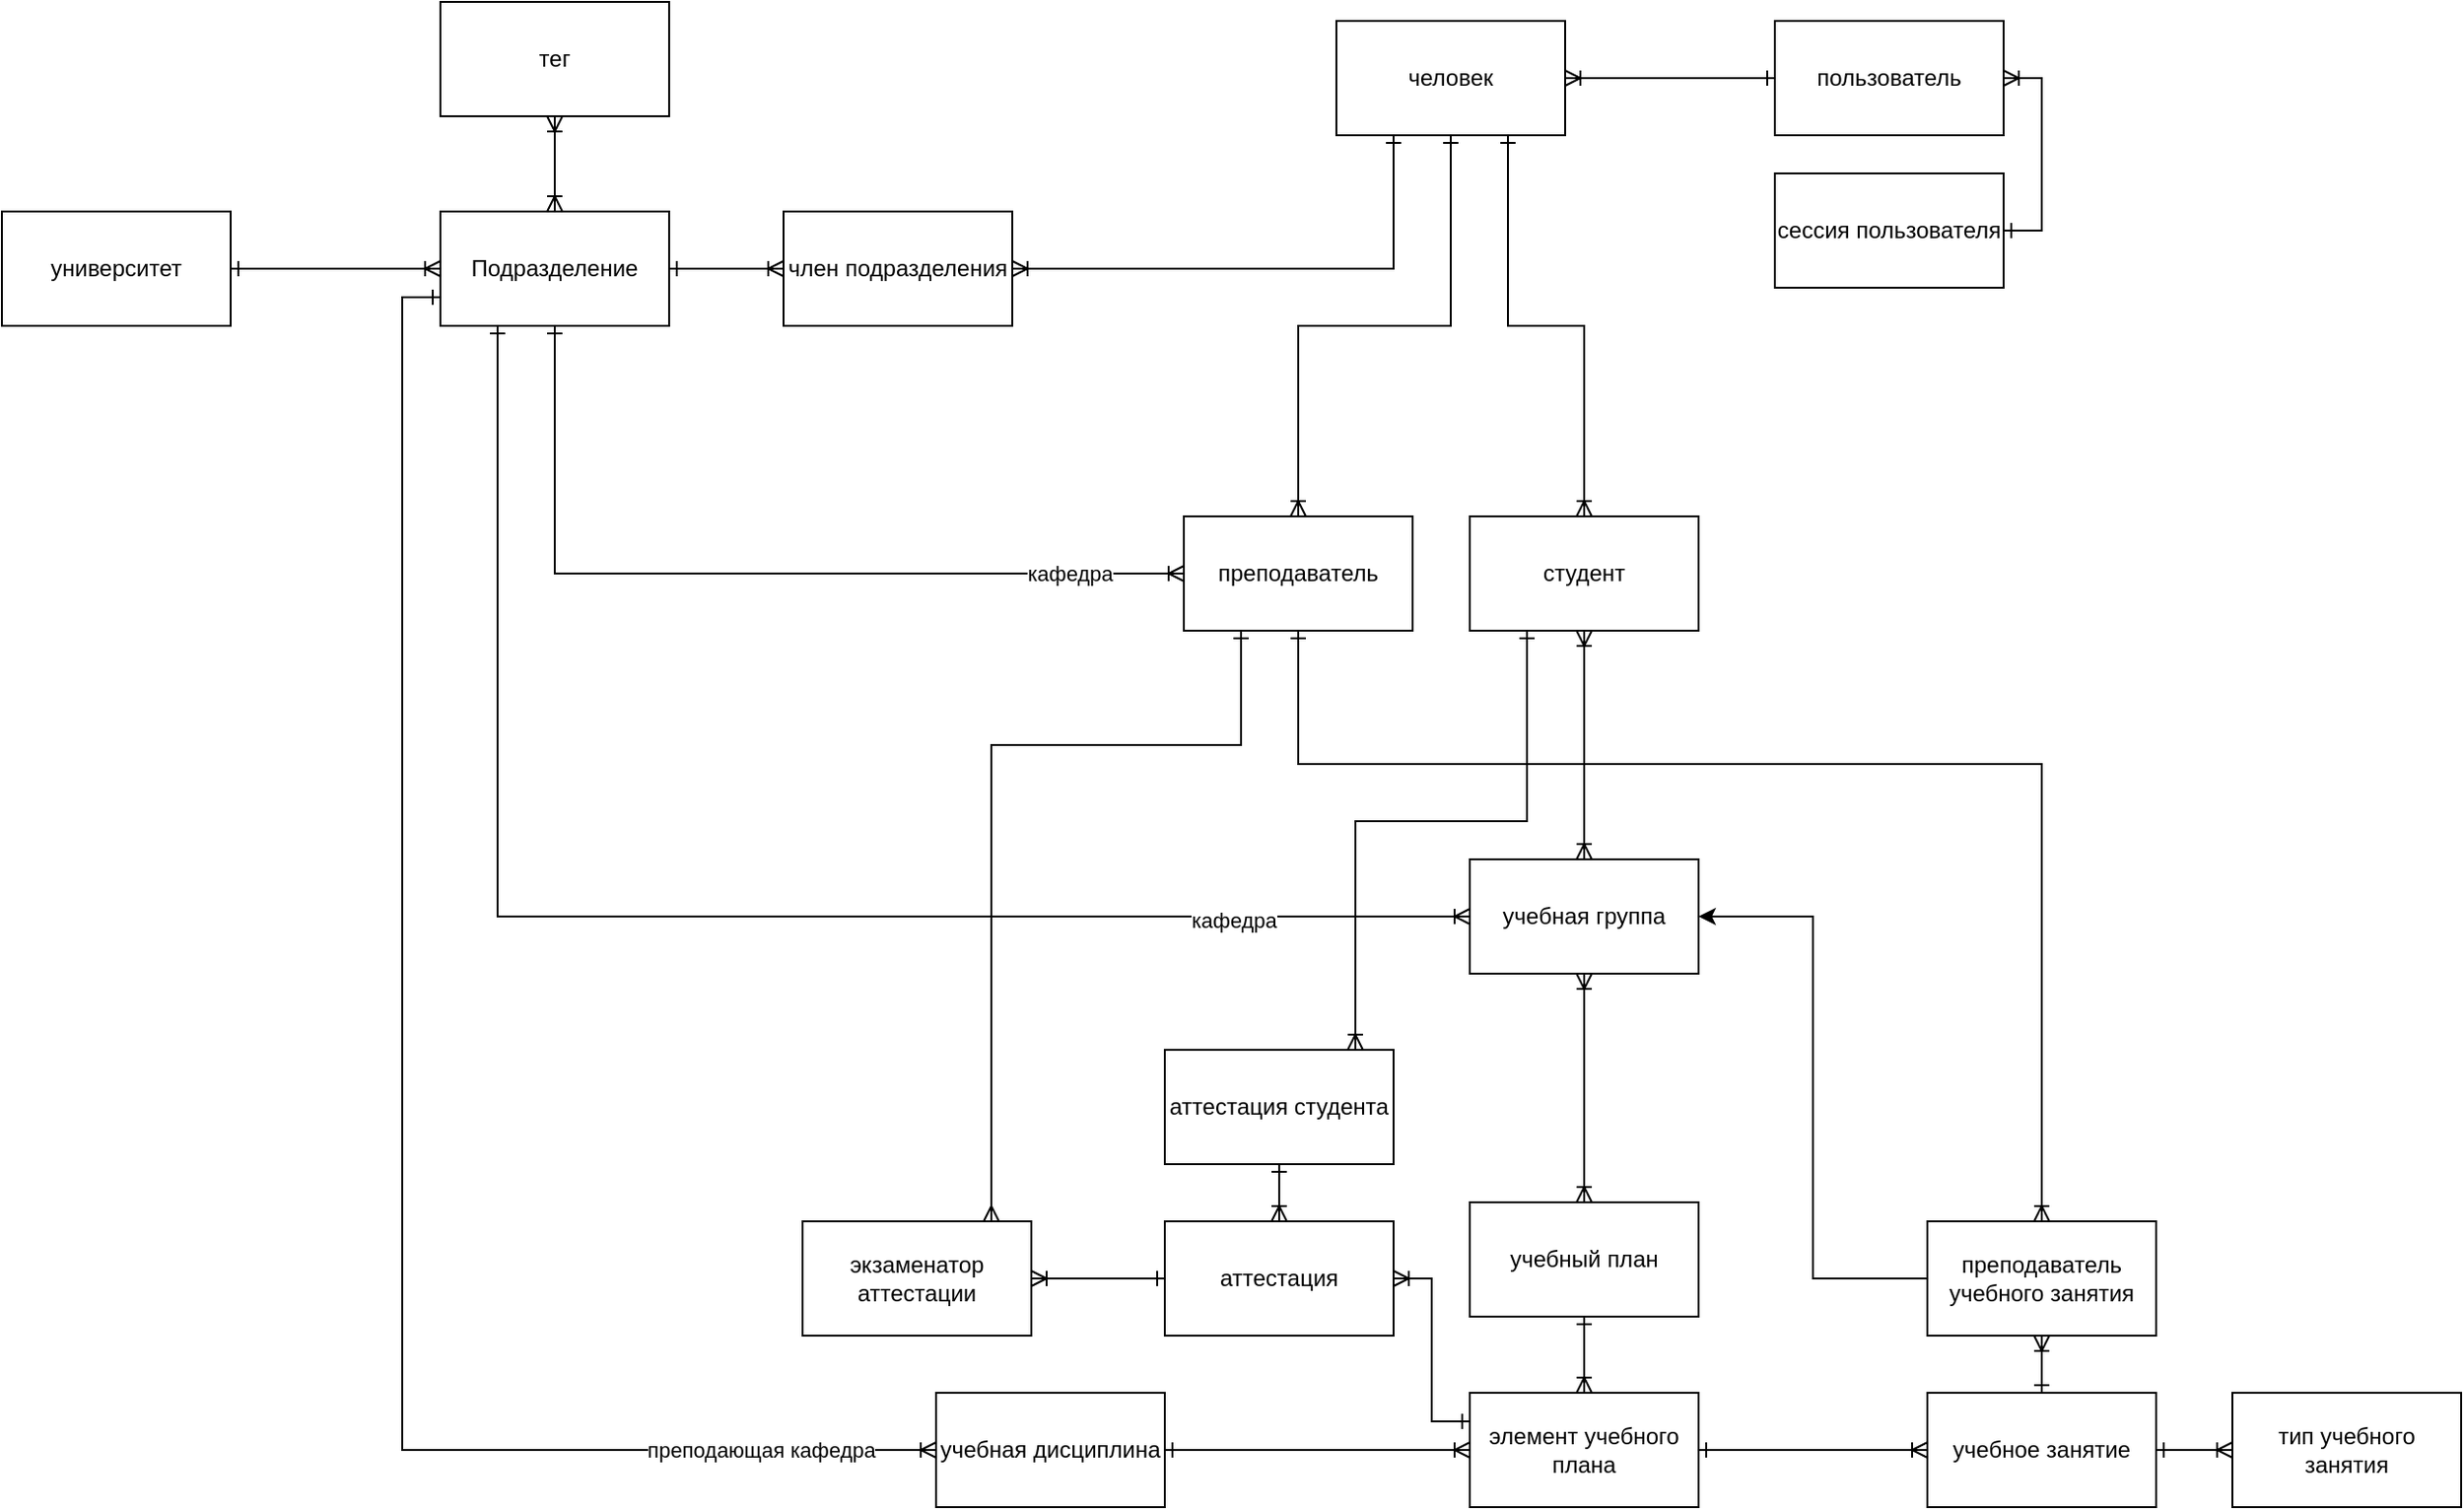 <mxfile version="22.1.4" type="device">
  <diagram name="Page-1" id="9qV0mVujo0CiNgu5GX_R">
    <mxGraphModel dx="1259" dy="-427" grid="1" gridSize="10" guides="1" tooltips="1" connect="1" arrows="1" fold="1" page="1" pageScale="1" pageWidth="850" pageHeight="1100" math="0" shadow="0">
      <root>
        <mxCell id="0" />
        <mxCell id="1" parent="0" />
        <mxCell id="LA25k47LzqBasMrksX7p-4" style="edgeStyle=orthogonalEdgeStyle;rounded=0;orthogonalLoop=1;jettySize=auto;html=1;entryX=0;entryY=0.5;entryDx=0;entryDy=0;endArrow=ERone;endFill=0;startArrow=ERoneToMany;startFill=0;" edge="1" parent="1" source="8-Jlzl90ZgGQKGN4hYhK-1" target="LA25k47LzqBasMrksX7p-1">
          <mxGeometry relative="1" as="geometry" />
        </mxCell>
        <mxCell id="8-Jlzl90ZgGQKGN4hYhK-1" value="человек" style="rounded=0;whiteSpace=wrap;html=1;" parent="1" vertex="1">
          <mxGeometry x="1450" y="1560" width="120" height="60" as="geometry" />
        </mxCell>
        <mxCell id="8-Jlzl90ZgGQKGN4hYhK-11" style="edgeStyle=orthogonalEdgeStyle;rounded=0;orthogonalLoop=1;jettySize=auto;html=1;entryX=1;entryY=0.5;entryDx=0;entryDy=0;endArrow=ERone;endFill=0;startArrow=ERoneToMany;startFill=0;" parent="1" source="8-Jlzl90ZgGQKGN4hYhK-2" target="8-Jlzl90ZgGQKGN4hYhK-9" edge="1">
          <mxGeometry relative="1" as="geometry" />
        </mxCell>
        <mxCell id="8-Jlzl90ZgGQKGN4hYhK-2" value="Подразделение" style="rounded=0;whiteSpace=wrap;html=1;" parent="1" vertex="1">
          <mxGeometry x="980" y="1660" width="120" height="60" as="geometry" />
        </mxCell>
        <mxCell id="8-Jlzl90ZgGQKGN4hYhK-4" style="edgeStyle=orthogonalEdgeStyle;rounded=0;orthogonalLoop=1;jettySize=auto;html=1;entryX=0.25;entryY=1;entryDx=0;entryDy=0;endArrow=ERone;endFill=0;startArrow=ERoneToMany;startFill=0;" parent="1" source="8-Jlzl90ZgGQKGN4hYhK-3" target="8-Jlzl90ZgGQKGN4hYhK-1" edge="1">
          <mxGeometry relative="1" as="geometry" />
        </mxCell>
        <mxCell id="8-Jlzl90ZgGQKGN4hYhK-5" style="edgeStyle=orthogonalEdgeStyle;rounded=0;orthogonalLoop=1;jettySize=auto;html=1;entryX=1;entryY=0.5;entryDx=0;entryDy=0;endArrow=ERone;endFill=0;startArrow=ERoneToMany;startFill=0;" parent="1" source="8-Jlzl90ZgGQKGN4hYhK-3" target="8-Jlzl90ZgGQKGN4hYhK-2" edge="1">
          <mxGeometry relative="1" as="geometry" />
        </mxCell>
        <mxCell id="8-Jlzl90ZgGQKGN4hYhK-3" value="член подразделения" style="rounded=0;whiteSpace=wrap;html=1;" parent="1" vertex="1">
          <mxGeometry x="1160" y="1660" width="120" height="60" as="geometry" />
        </mxCell>
        <mxCell id="8-Jlzl90ZgGQKGN4hYhK-8" style="edgeStyle=orthogonalEdgeStyle;rounded=0;orthogonalLoop=1;jettySize=auto;html=1;entryX=0.5;entryY=0;entryDx=0;entryDy=0;endArrow=ERoneToMany;endFill=0;startArrow=ERoneToMany;startFill=0;" parent="1" source="8-Jlzl90ZgGQKGN4hYhK-6" target="8-Jlzl90ZgGQKGN4hYhK-2" edge="1">
          <mxGeometry relative="1" as="geometry" />
        </mxCell>
        <mxCell id="8-Jlzl90ZgGQKGN4hYhK-6" value="тег" style="rounded=0;whiteSpace=wrap;html=1;" parent="1" vertex="1">
          <mxGeometry x="980" y="1550" width="120" height="60" as="geometry" />
        </mxCell>
        <mxCell id="8-Jlzl90ZgGQKGN4hYhK-9" value="университет" style="rounded=0;whiteSpace=wrap;html=1;" parent="1" vertex="1">
          <mxGeometry x="750" y="1660" width="120" height="60" as="geometry" />
        </mxCell>
        <mxCell id="8-Jlzl90ZgGQKGN4hYhK-13" style="edgeStyle=orthogonalEdgeStyle;rounded=0;orthogonalLoop=1;jettySize=auto;html=1;entryX=0.5;entryY=1;entryDx=0;entryDy=0;endArrow=ERone;endFill=0;startArrow=ERoneToMany;startFill=0;" parent="1" source="8-Jlzl90ZgGQKGN4hYhK-12" target="8-Jlzl90ZgGQKGN4hYhK-1" edge="1">
          <mxGeometry relative="1" as="geometry" />
        </mxCell>
        <mxCell id="8-Jlzl90ZgGQKGN4hYhK-16" style="edgeStyle=orthogonalEdgeStyle;rounded=0;orthogonalLoop=1;jettySize=auto;html=1;entryX=0.5;entryY=1;entryDx=0;entryDy=0;endArrow=ERone;endFill=0;startArrow=ERoneToMany;startFill=0;" parent="1" source="8-Jlzl90ZgGQKGN4hYhK-12" target="8-Jlzl90ZgGQKGN4hYhK-2" edge="1">
          <mxGeometry relative="1" as="geometry">
            <Array as="points">
              <mxPoint x="1040" y="1850" />
            </Array>
          </mxGeometry>
        </mxCell>
        <mxCell id="8-Jlzl90ZgGQKGN4hYhK-17" value="кафедра" style="edgeLabel;html=1;align=center;verticalAlign=middle;resizable=0;points=[];" parent="8-Jlzl90ZgGQKGN4hYhK-16" vertex="1" connectable="0">
          <mxGeometry x="-0.256" y="4" relative="1" as="geometry">
            <mxPoint x="111" y="-4" as="offset" />
          </mxGeometry>
        </mxCell>
        <mxCell id="8-Jlzl90ZgGQKGN4hYhK-12" value="преподаватель" style="rounded=0;whiteSpace=wrap;html=1;" parent="1" vertex="1">
          <mxGeometry x="1370" y="1820" width="120" height="60" as="geometry" />
        </mxCell>
        <mxCell id="8-Jlzl90ZgGQKGN4hYhK-15" style="edgeStyle=orthogonalEdgeStyle;rounded=0;orthogonalLoop=1;jettySize=auto;html=1;entryX=0.75;entryY=1;entryDx=0;entryDy=0;endArrow=ERone;endFill=0;startArrow=ERoneToMany;startFill=0;" parent="1" source="8-Jlzl90ZgGQKGN4hYhK-14" target="8-Jlzl90ZgGQKGN4hYhK-1" edge="1">
          <mxGeometry relative="1" as="geometry" />
        </mxCell>
        <mxCell id="8-Jlzl90ZgGQKGN4hYhK-21" style="edgeStyle=orthogonalEdgeStyle;rounded=0;orthogonalLoop=1;jettySize=auto;html=1;entryX=0.5;entryY=0;entryDx=0;entryDy=0;endArrow=ERoneToMany;endFill=0;startArrow=ERoneToMany;startFill=0;" parent="1" source="8-Jlzl90ZgGQKGN4hYhK-14" target="8-Jlzl90ZgGQKGN4hYhK-18" edge="1">
          <mxGeometry relative="1" as="geometry" />
        </mxCell>
        <mxCell id="8-Jlzl90ZgGQKGN4hYhK-14" value="студент" style="rounded=0;whiteSpace=wrap;html=1;" parent="1" vertex="1">
          <mxGeometry x="1520" y="1820" width="120" height="60" as="geometry" />
        </mxCell>
        <mxCell id="8-Jlzl90ZgGQKGN4hYhK-19" style="edgeStyle=orthogonalEdgeStyle;rounded=0;orthogonalLoop=1;jettySize=auto;html=1;entryX=0.25;entryY=1;entryDx=0;entryDy=0;endArrow=ERone;endFill=0;startArrow=ERoneToMany;startFill=0;" parent="1" source="8-Jlzl90ZgGQKGN4hYhK-18" target="8-Jlzl90ZgGQKGN4hYhK-2" edge="1">
          <mxGeometry relative="1" as="geometry" />
        </mxCell>
        <mxCell id="8-Jlzl90ZgGQKGN4hYhK-20" value="кафедра" style="edgeLabel;html=1;align=center;verticalAlign=middle;resizable=0;points=[];" parent="8-Jlzl90ZgGQKGN4hYhK-19" vertex="1" connectable="0">
          <mxGeometry x="-0.698" y="2" relative="1" as="geometry">
            <mxPoint as="offset" />
          </mxGeometry>
        </mxCell>
        <mxCell id="8-Jlzl90ZgGQKGN4hYhK-23" style="edgeStyle=orthogonalEdgeStyle;rounded=0;orthogonalLoop=1;jettySize=auto;html=1;endArrow=ERoneToMany;endFill=0;startArrow=ERoneToMany;startFill=0;" parent="1" source="8-Jlzl90ZgGQKGN4hYhK-18" target="8-Jlzl90ZgGQKGN4hYhK-22" edge="1">
          <mxGeometry relative="1" as="geometry" />
        </mxCell>
        <mxCell id="8-Jlzl90ZgGQKGN4hYhK-18" value="учебная группа" style="rounded=0;whiteSpace=wrap;html=1;" parent="1" vertex="1">
          <mxGeometry x="1520" y="2000" width="120" height="60" as="geometry" />
        </mxCell>
        <mxCell id="8-Jlzl90ZgGQKGN4hYhK-22" value="учебный план" style="rounded=0;whiteSpace=wrap;html=1;" parent="1" vertex="1">
          <mxGeometry x="1520" y="2180" width="120" height="60" as="geometry" />
        </mxCell>
        <mxCell id="8-Jlzl90ZgGQKGN4hYhK-29" style="edgeStyle=orthogonalEdgeStyle;rounded=0;orthogonalLoop=1;jettySize=auto;html=1;entryX=0;entryY=0.75;entryDx=0;entryDy=0;endArrow=ERone;endFill=0;startArrow=ERoneToMany;startFill=0;" parent="1" source="8-Jlzl90ZgGQKGN4hYhK-24" target="8-Jlzl90ZgGQKGN4hYhK-2" edge="1">
          <mxGeometry relative="1" as="geometry" />
        </mxCell>
        <mxCell id="8-Jlzl90ZgGQKGN4hYhK-30" value="преподающая кафедра" style="edgeLabel;html=1;align=center;verticalAlign=middle;resizable=0;points=[];" parent="8-Jlzl90ZgGQKGN4hYhK-29" vertex="1" connectable="0">
          <mxGeometry x="-0.802" y="-2" relative="1" as="geometry">
            <mxPoint x="-3" y="2" as="offset" />
          </mxGeometry>
        </mxCell>
        <mxCell id="8-Jlzl90ZgGQKGN4hYhK-24" value="учебная дисциплина" style="rounded=0;whiteSpace=wrap;html=1;" parent="1" vertex="1">
          <mxGeometry x="1240" y="2280" width="120" height="60" as="geometry" />
        </mxCell>
        <mxCell id="8-Jlzl90ZgGQKGN4hYhK-26" style="edgeStyle=orthogonalEdgeStyle;rounded=0;orthogonalLoop=1;jettySize=auto;html=1;endArrow=ERone;endFill=0;startArrow=ERoneToMany;startFill=0;" parent="1" source="8-Jlzl90ZgGQKGN4hYhK-25" target="8-Jlzl90ZgGQKGN4hYhK-24" edge="1">
          <mxGeometry relative="1" as="geometry" />
        </mxCell>
        <mxCell id="8-Jlzl90ZgGQKGN4hYhK-25" value="элемент учебного плана" style="rounded=0;whiteSpace=wrap;html=1;" parent="1" vertex="1">
          <mxGeometry x="1520" y="2280" width="120" height="60" as="geometry" />
        </mxCell>
        <mxCell id="8-Jlzl90ZgGQKGN4hYhK-28" style="edgeStyle=orthogonalEdgeStyle;rounded=0;orthogonalLoop=1;jettySize=auto;html=1;endArrow=ERone;endFill=0;startArrow=ERoneToMany;startFill=0;entryX=0.5;entryY=1;entryDx=0;entryDy=0;" parent="1" source="8-Jlzl90ZgGQKGN4hYhK-25" target="8-Jlzl90ZgGQKGN4hYhK-22" edge="1">
          <mxGeometry relative="1" as="geometry">
            <mxPoint x="1580" y="2250" as="targetPoint" />
          </mxGeometry>
        </mxCell>
        <mxCell id="8-Jlzl90ZgGQKGN4hYhK-32" style="edgeStyle=orthogonalEdgeStyle;rounded=0;orthogonalLoop=1;jettySize=auto;html=1;entryX=1;entryY=0.5;entryDx=0;entryDy=0;endArrow=ERone;endFill=0;startArrow=ERoneToMany;startFill=0;" parent="1" source="8-Jlzl90ZgGQKGN4hYhK-31" target="8-Jlzl90ZgGQKGN4hYhK-25" edge="1">
          <mxGeometry relative="1" as="geometry" />
        </mxCell>
        <mxCell id="8-Jlzl90ZgGQKGN4hYhK-31" value="учебное занятие" style="rounded=0;whiteSpace=wrap;html=1;" parent="1" vertex="1">
          <mxGeometry x="1760" y="2280" width="120" height="60" as="geometry" />
        </mxCell>
        <mxCell id="8-Jlzl90ZgGQKGN4hYhK-34" style="edgeStyle=orthogonalEdgeStyle;rounded=0;orthogonalLoop=1;jettySize=auto;html=1;entryX=1;entryY=0.5;entryDx=0;entryDy=0;endArrow=ERone;endFill=0;startArrow=ERoneToMany;startFill=0;" parent="1" source="8-Jlzl90ZgGQKGN4hYhK-33" target="8-Jlzl90ZgGQKGN4hYhK-31" edge="1">
          <mxGeometry relative="1" as="geometry" />
        </mxCell>
        <mxCell id="8-Jlzl90ZgGQKGN4hYhK-33" value="тип учебного занятия" style="rounded=0;whiteSpace=wrap;html=1;" parent="1" vertex="1">
          <mxGeometry x="1920" y="2280" width="120" height="60" as="geometry" />
        </mxCell>
        <mxCell id="8-Jlzl90ZgGQKGN4hYhK-36" style="edgeStyle=orthogonalEdgeStyle;rounded=0;orthogonalLoop=1;jettySize=auto;html=1;entryX=0.5;entryY=0;entryDx=0;entryDy=0;endArrow=ERone;endFill=0;startArrow=ERoneToMany;startFill=0;" parent="1" source="8-Jlzl90ZgGQKGN4hYhK-35" target="8-Jlzl90ZgGQKGN4hYhK-31" edge="1">
          <mxGeometry relative="1" as="geometry" />
        </mxCell>
        <mxCell id="8-Jlzl90ZgGQKGN4hYhK-37" style="edgeStyle=orthogonalEdgeStyle;rounded=0;orthogonalLoop=1;jettySize=auto;html=1;entryX=0.5;entryY=1;entryDx=0;entryDy=0;endArrow=ERone;endFill=0;startArrow=ERoneToMany;startFill=0;exitX=0.5;exitY=0;exitDx=0;exitDy=0;" parent="1" source="8-Jlzl90ZgGQKGN4hYhK-35" target="8-Jlzl90ZgGQKGN4hYhK-12" edge="1">
          <mxGeometry relative="1" as="geometry">
            <Array as="points">
              <mxPoint x="1820" y="1950" />
              <mxPoint x="1430" y="1950" />
            </Array>
          </mxGeometry>
        </mxCell>
        <mxCell id="8-Jlzl90ZgGQKGN4hYhK-38" style="edgeStyle=orthogonalEdgeStyle;rounded=0;orthogonalLoop=1;jettySize=auto;html=1;entryX=1;entryY=0.5;entryDx=0;entryDy=0;" parent="1" source="8-Jlzl90ZgGQKGN4hYhK-35" target="8-Jlzl90ZgGQKGN4hYhK-18" edge="1">
          <mxGeometry relative="1" as="geometry" />
        </mxCell>
        <mxCell id="8-Jlzl90ZgGQKGN4hYhK-35" value="преподаватель учебного занятия" style="rounded=0;whiteSpace=wrap;html=1;" parent="1" vertex="1">
          <mxGeometry x="1760" y="2190" width="120" height="60" as="geometry" />
        </mxCell>
        <mxCell id="8-Jlzl90ZgGQKGN4hYhK-40" style="edgeStyle=orthogonalEdgeStyle;rounded=0;orthogonalLoop=1;jettySize=auto;html=1;entryX=0;entryY=0.25;entryDx=0;entryDy=0;endArrow=ERone;endFill=0;startArrow=ERoneToMany;startFill=0;" parent="1" source="8-Jlzl90ZgGQKGN4hYhK-39" target="8-Jlzl90ZgGQKGN4hYhK-25" edge="1">
          <mxGeometry relative="1" as="geometry" />
        </mxCell>
        <mxCell id="8-Jlzl90ZgGQKGN4hYhK-39" value="аттестация" style="rounded=0;whiteSpace=wrap;html=1;" parent="1" vertex="1">
          <mxGeometry x="1360" y="2190" width="120" height="60" as="geometry" />
        </mxCell>
        <mxCell id="8-Jlzl90ZgGQKGN4hYhK-43" style="edgeStyle=orthogonalEdgeStyle;rounded=0;orthogonalLoop=1;jettySize=auto;html=1;entryX=0.25;entryY=1;entryDx=0;entryDy=0;endArrow=ERone;endFill=0;startArrow=ERoneToMany;startFill=0;exitX=0.833;exitY=0;exitDx=0;exitDy=0;exitPerimeter=0;" parent="1" source="8-Jlzl90ZgGQKGN4hYhK-42" target="8-Jlzl90ZgGQKGN4hYhK-14" edge="1">
          <mxGeometry relative="1" as="geometry">
            <mxPoint x="1460" y="2050" as="sourcePoint" />
            <Array as="points">
              <mxPoint x="1460" y="1980" />
              <mxPoint x="1550" y="1980" />
            </Array>
          </mxGeometry>
        </mxCell>
        <mxCell id="8-Jlzl90ZgGQKGN4hYhK-44" style="edgeStyle=orthogonalEdgeStyle;rounded=0;orthogonalLoop=1;jettySize=auto;html=1;entryX=0.5;entryY=0;entryDx=0;entryDy=0;endArrow=ERoneToMany;endFill=0;startArrow=ERone;startFill=0;" parent="1" source="8-Jlzl90ZgGQKGN4hYhK-42" target="8-Jlzl90ZgGQKGN4hYhK-39" edge="1">
          <mxGeometry relative="1" as="geometry" />
        </mxCell>
        <mxCell id="8-Jlzl90ZgGQKGN4hYhK-42" value="аттестация студента" style="rounded=0;whiteSpace=wrap;html=1;" parent="1" vertex="1">
          <mxGeometry x="1360" y="2100" width="120" height="60" as="geometry" />
        </mxCell>
        <mxCell id="8-Jlzl90ZgGQKGN4hYhK-47" style="edgeStyle=orthogonalEdgeStyle;rounded=0;orthogonalLoop=1;jettySize=auto;html=1;entryX=0.25;entryY=1;entryDx=0;entryDy=0;startArrow=ERmany;startFill=0;endArrow=ERone;endFill=0;" parent="1" source="8-Jlzl90ZgGQKGN4hYhK-46" target="8-Jlzl90ZgGQKGN4hYhK-12" edge="1">
          <mxGeometry relative="1" as="geometry">
            <mxPoint x="1269" y="2160" as="sourcePoint" />
            <Array as="points">
              <mxPoint x="1269" y="1940" />
              <mxPoint x="1400" y="1940" />
            </Array>
          </mxGeometry>
        </mxCell>
        <mxCell id="8-Jlzl90ZgGQKGN4hYhK-49" style="edgeStyle=orthogonalEdgeStyle;rounded=0;orthogonalLoop=1;jettySize=auto;html=1;entryX=0;entryY=0.5;entryDx=0;entryDy=0;endArrow=ERone;endFill=0;startArrow=ERoneToMany;startFill=0;" parent="1" source="8-Jlzl90ZgGQKGN4hYhK-46" target="8-Jlzl90ZgGQKGN4hYhK-39" edge="1">
          <mxGeometry relative="1" as="geometry" />
        </mxCell>
        <mxCell id="8-Jlzl90ZgGQKGN4hYhK-46" value="экзаменатор аттестации" style="rounded=0;whiteSpace=wrap;html=1;" parent="1" vertex="1">
          <mxGeometry x="1170" y="2190" width="120" height="60" as="geometry" />
        </mxCell>
        <mxCell id="LA25k47LzqBasMrksX7p-3" style="edgeStyle=orthogonalEdgeStyle;rounded=0;orthogonalLoop=1;jettySize=auto;html=1;entryX=1;entryY=0.5;entryDx=0;entryDy=0;endArrow=ERone;endFill=0;startArrow=ERoneToMany;startFill=0;exitX=1;exitY=0.5;exitDx=0;exitDy=0;" edge="1" parent="1" source="LA25k47LzqBasMrksX7p-1" target="LA25k47LzqBasMrksX7p-2">
          <mxGeometry relative="1" as="geometry" />
        </mxCell>
        <mxCell id="LA25k47LzqBasMrksX7p-1" value="пользователь" style="rounded=0;whiteSpace=wrap;html=1;" vertex="1" parent="1">
          <mxGeometry x="1680" y="1560" width="120" height="60" as="geometry" />
        </mxCell>
        <mxCell id="LA25k47LzqBasMrksX7p-2" value="сессия пользователя" style="rounded=0;whiteSpace=wrap;html=1;" vertex="1" parent="1">
          <mxGeometry x="1680" y="1640" width="120" height="60" as="geometry" />
        </mxCell>
      </root>
    </mxGraphModel>
  </diagram>
</mxfile>
